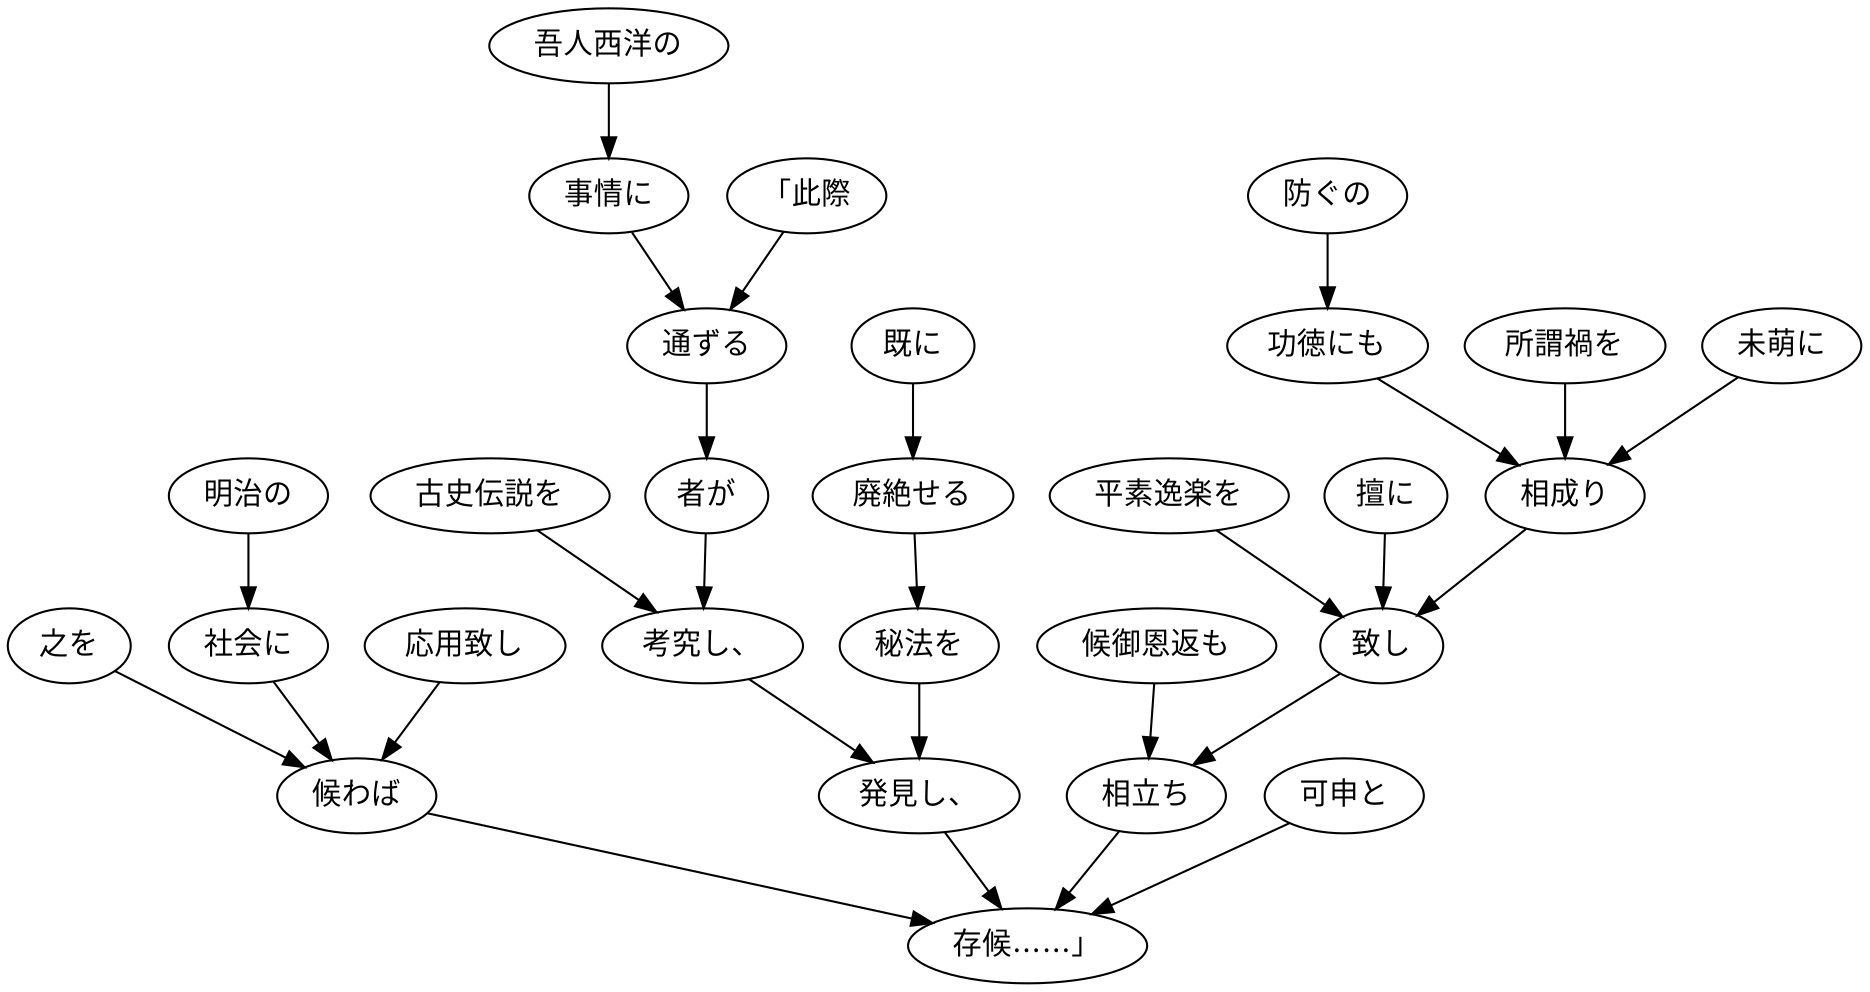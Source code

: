 digraph graph907 {
	node0 [label="「此際"];
	node1 [label="吾人西洋の"];
	node2 [label="事情に"];
	node3 [label="通ずる"];
	node4 [label="者が"];
	node5 [label="古史伝説を"];
	node6 [label="考究し、"];
	node7 [label="既に"];
	node8 [label="廃絶せる"];
	node9 [label="秘法を"];
	node10 [label="発見し、"];
	node11 [label="之を"];
	node12 [label="明治の"];
	node13 [label="社会に"];
	node14 [label="応用致し"];
	node15 [label="候わば"];
	node16 [label="所謂禍を"];
	node17 [label="未萌に"];
	node18 [label="防ぐの"];
	node19 [label="功徳にも"];
	node20 [label="相成り"];
	node21 [label="平素逸楽を"];
	node22 [label="擅に"];
	node23 [label="致し"];
	node24 [label="候御恩返も"];
	node25 [label="相立ち"];
	node26 [label="可申と"];
	node27 [label="存候……」"];
	node0 -> node3;
	node1 -> node2;
	node2 -> node3;
	node3 -> node4;
	node4 -> node6;
	node5 -> node6;
	node6 -> node10;
	node7 -> node8;
	node8 -> node9;
	node9 -> node10;
	node10 -> node27;
	node11 -> node15;
	node12 -> node13;
	node13 -> node15;
	node14 -> node15;
	node15 -> node27;
	node16 -> node20;
	node17 -> node20;
	node18 -> node19;
	node19 -> node20;
	node20 -> node23;
	node21 -> node23;
	node22 -> node23;
	node23 -> node25;
	node24 -> node25;
	node25 -> node27;
	node26 -> node27;
}
